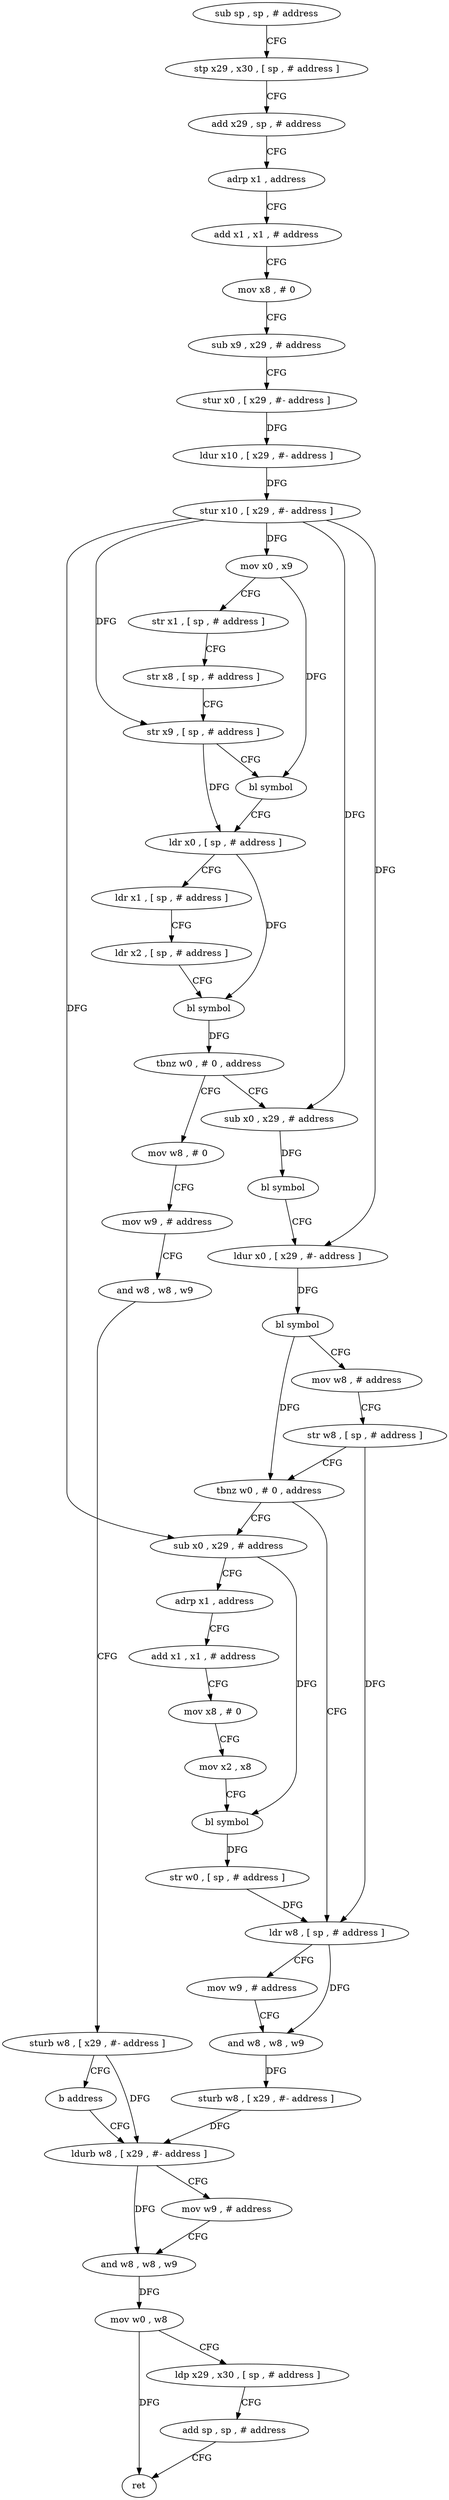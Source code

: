 digraph "func" {
"92696" [label = "sub sp , sp , # address" ]
"92700" [label = "stp x29 , x30 , [ sp , # address ]" ]
"92704" [label = "add x29 , sp , # address" ]
"92708" [label = "adrp x1 , address" ]
"92712" [label = "add x1 , x1 , # address" ]
"92716" [label = "mov x8 , # 0" ]
"92720" [label = "sub x9 , x29 , # address" ]
"92724" [label = "stur x0 , [ x29 , #- address ]" ]
"92728" [label = "ldur x10 , [ x29 , #- address ]" ]
"92732" [label = "stur x10 , [ x29 , #- address ]" ]
"92736" [label = "mov x0 , x9" ]
"92740" [label = "str x1 , [ sp , # address ]" ]
"92744" [label = "str x8 , [ sp , # address ]" ]
"92748" [label = "str x9 , [ sp , # address ]" ]
"92752" [label = "bl symbol" ]
"92756" [label = "ldr x0 , [ sp , # address ]" ]
"92760" [label = "ldr x1 , [ sp , # address ]" ]
"92764" [label = "ldr x2 , [ sp , # address ]" ]
"92768" [label = "bl symbol" ]
"92772" [label = "tbnz w0 , # 0 , address" ]
"92796" [label = "sub x0 , x29 , # address" ]
"92776" [label = "mov w8 , # 0" ]
"92800" [label = "bl symbol" ]
"92804" [label = "ldur x0 , [ x29 , #- address ]" ]
"92808" [label = "bl symbol" ]
"92812" [label = "mov w8 , # address" ]
"92816" [label = "str w8 , [ sp , # address ]" ]
"92820" [label = "tbnz w0 , # 0 , address" ]
"92852" [label = "ldr w8 , [ sp , # address ]" ]
"92824" [label = "sub x0 , x29 , # address" ]
"92780" [label = "mov w9 , # address" ]
"92784" [label = "and w8 , w8 , w9" ]
"92788" [label = "sturb w8 , [ x29 , #- address ]" ]
"92792" [label = "b address" ]
"92868" [label = "ldurb w8 , [ x29 , #- address ]" ]
"92856" [label = "mov w9 , # address" ]
"92860" [label = "and w8 , w8 , w9" ]
"92864" [label = "sturb w8 , [ x29 , #- address ]" ]
"92828" [label = "adrp x1 , address" ]
"92832" [label = "add x1 , x1 , # address" ]
"92836" [label = "mov x8 , # 0" ]
"92840" [label = "mov x2 , x8" ]
"92844" [label = "bl symbol" ]
"92848" [label = "str w0 , [ sp , # address ]" ]
"92872" [label = "mov w9 , # address" ]
"92876" [label = "and w8 , w8 , w9" ]
"92880" [label = "mov w0 , w8" ]
"92884" [label = "ldp x29 , x30 , [ sp , # address ]" ]
"92888" [label = "add sp , sp , # address" ]
"92892" [label = "ret" ]
"92696" -> "92700" [ label = "CFG" ]
"92700" -> "92704" [ label = "CFG" ]
"92704" -> "92708" [ label = "CFG" ]
"92708" -> "92712" [ label = "CFG" ]
"92712" -> "92716" [ label = "CFG" ]
"92716" -> "92720" [ label = "CFG" ]
"92720" -> "92724" [ label = "CFG" ]
"92724" -> "92728" [ label = "DFG" ]
"92728" -> "92732" [ label = "DFG" ]
"92732" -> "92736" [ label = "DFG" ]
"92732" -> "92804" [ label = "DFG" ]
"92732" -> "92748" [ label = "DFG" ]
"92732" -> "92796" [ label = "DFG" ]
"92732" -> "92824" [ label = "DFG" ]
"92736" -> "92740" [ label = "CFG" ]
"92736" -> "92752" [ label = "DFG" ]
"92740" -> "92744" [ label = "CFG" ]
"92744" -> "92748" [ label = "CFG" ]
"92748" -> "92752" [ label = "CFG" ]
"92748" -> "92756" [ label = "DFG" ]
"92752" -> "92756" [ label = "CFG" ]
"92756" -> "92760" [ label = "CFG" ]
"92756" -> "92768" [ label = "DFG" ]
"92760" -> "92764" [ label = "CFG" ]
"92764" -> "92768" [ label = "CFG" ]
"92768" -> "92772" [ label = "DFG" ]
"92772" -> "92796" [ label = "CFG" ]
"92772" -> "92776" [ label = "CFG" ]
"92796" -> "92800" [ label = "DFG" ]
"92776" -> "92780" [ label = "CFG" ]
"92800" -> "92804" [ label = "CFG" ]
"92804" -> "92808" [ label = "DFG" ]
"92808" -> "92812" [ label = "CFG" ]
"92808" -> "92820" [ label = "DFG" ]
"92812" -> "92816" [ label = "CFG" ]
"92816" -> "92820" [ label = "CFG" ]
"92816" -> "92852" [ label = "DFG" ]
"92820" -> "92852" [ label = "CFG" ]
"92820" -> "92824" [ label = "CFG" ]
"92852" -> "92856" [ label = "CFG" ]
"92852" -> "92860" [ label = "DFG" ]
"92824" -> "92828" [ label = "CFG" ]
"92824" -> "92844" [ label = "DFG" ]
"92780" -> "92784" [ label = "CFG" ]
"92784" -> "92788" [ label = "CFG" ]
"92788" -> "92792" [ label = "CFG" ]
"92788" -> "92868" [ label = "DFG" ]
"92792" -> "92868" [ label = "CFG" ]
"92868" -> "92872" [ label = "CFG" ]
"92868" -> "92876" [ label = "DFG" ]
"92856" -> "92860" [ label = "CFG" ]
"92860" -> "92864" [ label = "DFG" ]
"92864" -> "92868" [ label = "DFG" ]
"92828" -> "92832" [ label = "CFG" ]
"92832" -> "92836" [ label = "CFG" ]
"92836" -> "92840" [ label = "CFG" ]
"92840" -> "92844" [ label = "CFG" ]
"92844" -> "92848" [ label = "DFG" ]
"92848" -> "92852" [ label = "DFG" ]
"92872" -> "92876" [ label = "CFG" ]
"92876" -> "92880" [ label = "DFG" ]
"92880" -> "92884" [ label = "CFG" ]
"92880" -> "92892" [ label = "DFG" ]
"92884" -> "92888" [ label = "CFG" ]
"92888" -> "92892" [ label = "CFG" ]
}
